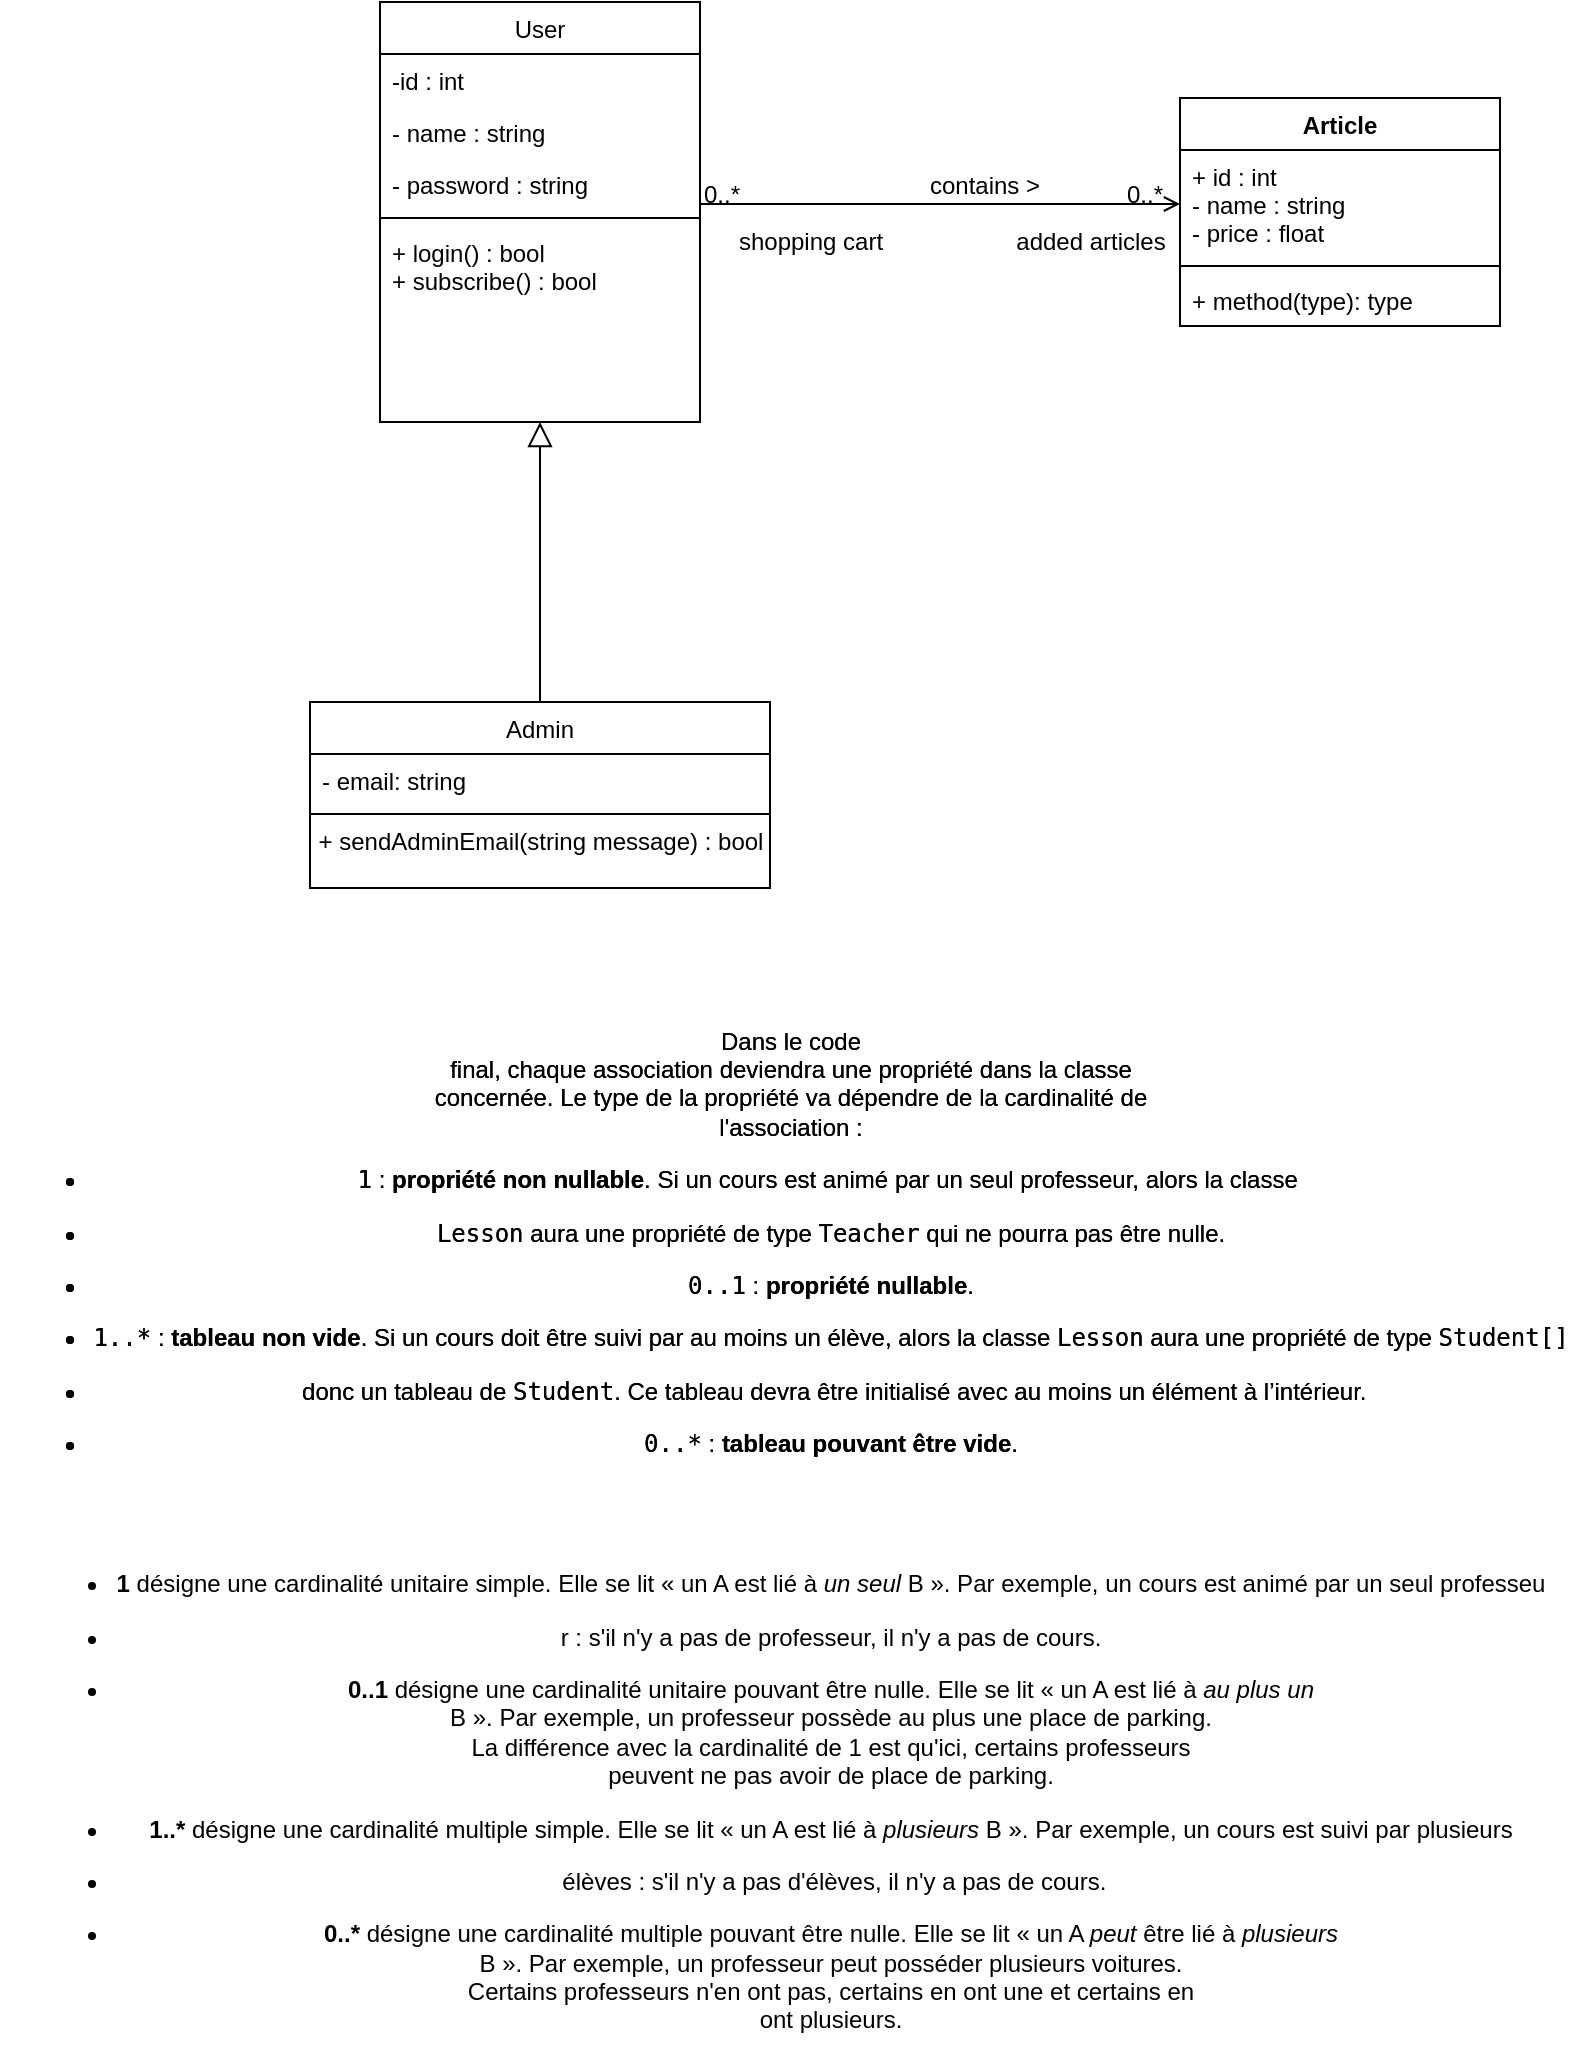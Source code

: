 <mxfile version="16.5.3" type="github">
  <diagram id="C5RBs43oDa-KdzZeNtuy" name="Page-1">
    <mxGraphModel dx="1736" dy="1040" grid="1" gridSize="10" guides="1" tooltips="1" connect="1" arrows="1" fold="1" page="1" pageScale="1" pageWidth="827" pageHeight="1169" math="0" shadow="0">
      <root>
        <mxCell id="WIyWlLk6GJQsqaUBKTNV-0" />
        <mxCell id="WIyWlLk6GJQsqaUBKTNV-1" parent="WIyWlLk6GJQsqaUBKTNV-0" />
        <mxCell id="zkfFHV4jXpPFQw0GAbJ--0" value="User" style="swimlane;fontStyle=0;align=center;verticalAlign=top;childLayout=stackLayout;horizontal=1;startSize=26;horizontalStack=0;resizeParent=1;resizeLast=0;collapsible=1;marginBottom=0;rounded=0;shadow=0;strokeWidth=1;" parent="WIyWlLk6GJQsqaUBKTNV-1" vertex="1">
          <mxGeometry x="220" y="120" width="160" height="210" as="geometry">
            <mxRectangle x="230" y="140" width="160" height="26" as="alternateBounds" />
          </mxGeometry>
        </mxCell>
        <mxCell id="zkfFHV4jXpPFQw0GAbJ--1" value="-id : int" style="text;align=left;verticalAlign=top;spacingLeft=4;spacingRight=4;overflow=hidden;rotatable=0;points=[[0,0.5],[1,0.5]];portConstraint=eastwest;" parent="zkfFHV4jXpPFQw0GAbJ--0" vertex="1">
          <mxGeometry y="26" width="160" height="26" as="geometry" />
        </mxCell>
        <mxCell id="zkfFHV4jXpPFQw0GAbJ--2" value="- name : string" style="text;align=left;verticalAlign=top;spacingLeft=4;spacingRight=4;overflow=hidden;rotatable=0;points=[[0,0.5],[1,0.5]];portConstraint=eastwest;rounded=0;shadow=0;html=0;" parent="zkfFHV4jXpPFQw0GAbJ--0" vertex="1">
          <mxGeometry y="52" width="160" height="26" as="geometry" />
        </mxCell>
        <mxCell id="zkfFHV4jXpPFQw0GAbJ--3" value="- password : string" style="text;align=left;verticalAlign=top;spacingLeft=4;spacingRight=4;overflow=hidden;rotatable=0;points=[[0,0.5],[1,0.5]];portConstraint=eastwest;rounded=0;shadow=0;html=0;" parent="zkfFHV4jXpPFQw0GAbJ--0" vertex="1">
          <mxGeometry y="78" width="160" height="26" as="geometry" />
        </mxCell>
        <mxCell id="zkfFHV4jXpPFQw0GAbJ--4" value="" style="line;html=1;strokeWidth=1;align=left;verticalAlign=middle;spacingTop=-1;spacingLeft=3;spacingRight=3;rotatable=0;labelPosition=right;points=[];portConstraint=eastwest;" parent="zkfFHV4jXpPFQw0GAbJ--0" vertex="1">
          <mxGeometry y="104" width="160" height="8" as="geometry" />
        </mxCell>
        <mxCell id="zkfFHV4jXpPFQw0GAbJ--5" value="+ login() : bool&#xa;+ subscribe() : bool" style="text;align=left;verticalAlign=top;spacingLeft=4;spacingRight=4;overflow=hidden;rotatable=0;points=[[0,0.5],[1,0.5]];portConstraint=eastwest;" parent="zkfFHV4jXpPFQw0GAbJ--0" vertex="1">
          <mxGeometry y="112" width="160" height="68" as="geometry" />
        </mxCell>
        <mxCell id="zkfFHV4jXpPFQw0GAbJ--13" value="Admin" style="swimlane;fontStyle=0;align=center;verticalAlign=top;childLayout=stackLayout;horizontal=1;startSize=26;horizontalStack=0;resizeParent=1;resizeLast=0;collapsible=1;marginBottom=0;rounded=0;shadow=0;strokeWidth=1;" parent="WIyWlLk6GJQsqaUBKTNV-1" vertex="1">
          <mxGeometry x="185" y="470" width="230" height="93" as="geometry">
            <mxRectangle x="340" y="380" width="170" height="26" as="alternateBounds" />
          </mxGeometry>
        </mxCell>
        <mxCell id="zkfFHV4jXpPFQw0GAbJ--14" value="- email: string" style="text;align=left;verticalAlign=top;spacingLeft=4;spacingRight=4;overflow=hidden;rotatable=0;points=[[0,0.5],[1,0.5]];portConstraint=eastwest;" parent="zkfFHV4jXpPFQw0GAbJ--13" vertex="1">
          <mxGeometry y="26" width="230" height="26" as="geometry" />
        </mxCell>
        <mxCell id="zkfFHV4jXpPFQw0GAbJ--15" value="" style="line;html=1;strokeWidth=1;align=left;verticalAlign=middle;spacingTop=-1;spacingLeft=3;spacingRight=3;rotatable=0;labelPosition=right;points=[];portConstraint=eastwest;" parent="zkfFHV4jXpPFQw0GAbJ--13" vertex="1">
          <mxGeometry y="52" width="230" height="8" as="geometry" />
        </mxCell>
        <mxCell id="W38MIc2aJaiIH-HZcBpx-2" value="+ sendAdminEmail(string message) : bool" style="text;html=1;resizable=0;autosize=1;align=center;verticalAlign=middle;points=[];fillColor=none;strokeColor=none;rounded=0;" vertex="1" parent="zkfFHV4jXpPFQw0GAbJ--13">
          <mxGeometry y="60" width="230" height="20" as="geometry" />
        </mxCell>
        <mxCell id="zkfFHV4jXpPFQw0GAbJ--16" value="" style="endArrow=block;endSize=10;endFill=0;shadow=0;strokeWidth=1;rounded=0;edgeStyle=elbowEdgeStyle;elbow=vertical;" parent="WIyWlLk6GJQsqaUBKTNV-1" source="zkfFHV4jXpPFQw0GAbJ--13" target="zkfFHV4jXpPFQw0GAbJ--0" edge="1">
          <mxGeometry width="160" relative="1" as="geometry">
            <mxPoint x="210" y="373" as="sourcePoint" />
            <mxPoint x="310" y="271" as="targetPoint" />
          </mxGeometry>
        </mxCell>
        <mxCell id="zkfFHV4jXpPFQw0GAbJ--26" value="" style="endArrow=open;shadow=0;strokeWidth=1;rounded=0;endFill=1;edgeStyle=elbowEdgeStyle;elbow=vertical;entryX=0;entryY=0.5;entryDx=0;entryDy=0;" parent="WIyWlLk6GJQsqaUBKTNV-1" source="zkfFHV4jXpPFQw0GAbJ--0" target="W38MIc2aJaiIH-HZcBpx-5" edge="1">
          <mxGeometry x="0.5" y="41" relative="1" as="geometry">
            <mxPoint x="380" y="192" as="sourcePoint" />
            <mxPoint x="508" y="225" as="targetPoint" />
            <mxPoint x="-40" y="32" as="offset" />
          </mxGeometry>
        </mxCell>
        <mxCell id="zkfFHV4jXpPFQw0GAbJ--27" value="0..*" style="resizable=0;align=left;verticalAlign=bottom;labelBackgroundColor=none;fontSize=12;" parent="zkfFHV4jXpPFQw0GAbJ--26" connectable="0" vertex="1">
          <mxGeometry x="-1" relative="1" as="geometry">
            <mxPoint y="4" as="offset" />
          </mxGeometry>
        </mxCell>
        <mxCell id="zkfFHV4jXpPFQw0GAbJ--28" value="0..*" style="resizable=0;align=right;verticalAlign=bottom;labelBackgroundColor=none;fontSize=12;" parent="zkfFHV4jXpPFQw0GAbJ--26" connectable="0" vertex="1">
          <mxGeometry x="1" relative="1" as="geometry">
            <mxPoint x="-7" y="4" as="offset" />
          </mxGeometry>
        </mxCell>
        <mxCell id="zkfFHV4jXpPFQw0GAbJ--29" value="contains &amp;gt;" style="text;html=1;resizable=0;points=[];;align=center;verticalAlign=middle;labelBackgroundColor=none;rounded=0;shadow=0;strokeWidth=1;fontSize=12;" parent="zkfFHV4jXpPFQw0GAbJ--26" vertex="1" connectable="0">
          <mxGeometry x="0.5" y="49" relative="1" as="geometry">
            <mxPoint x="-38" y="40" as="offset" />
          </mxGeometry>
        </mxCell>
        <mxCell id="W38MIc2aJaiIH-HZcBpx-4" value="Article" style="swimlane;fontStyle=1;align=center;verticalAlign=top;childLayout=stackLayout;horizontal=1;startSize=26;horizontalStack=0;resizeParent=1;resizeParentMax=0;resizeLast=0;collapsible=1;marginBottom=0;" vertex="1" parent="WIyWlLk6GJQsqaUBKTNV-1">
          <mxGeometry x="620" y="168" width="160" height="114" as="geometry" />
        </mxCell>
        <mxCell id="W38MIc2aJaiIH-HZcBpx-5" value="+ id : int&#xa;- name : string&#xa;- price : float" style="text;strokeColor=none;fillColor=none;align=left;verticalAlign=top;spacingLeft=4;spacingRight=4;overflow=hidden;rotatable=0;points=[[0,0.5],[1,0.5]];portConstraint=eastwest;" vertex="1" parent="W38MIc2aJaiIH-HZcBpx-4">
          <mxGeometry y="26" width="160" height="54" as="geometry" />
        </mxCell>
        <mxCell id="W38MIc2aJaiIH-HZcBpx-6" value="" style="line;strokeWidth=1;fillColor=none;align=left;verticalAlign=middle;spacingTop=-1;spacingLeft=3;spacingRight=3;rotatable=0;labelPosition=right;points=[];portConstraint=eastwest;" vertex="1" parent="W38MIc2aJaiIH-HZcBpx-4">
          <mxGeometry y="80" width="160" height="8" as="geometry" />
        </mxCell>
        <mxCell id="W38MIc2aJaiIH-HZcBpx-7" value="+ method(type): type" style="text;strokeColor=none;fillColor=none;align=left;verticalAlign=top;spacingLeft=4;spacingRight=4;overflow=hidden;rotatable=0;points=[[0,0.5],[1,0.5]];portConstraint=eastwest;" vertex="1" parent="W38MIc2aJaiIH-HZcBpx-4">
          <mxGeometry y="88" width="160" height="26" as="geometry" />
        </mxCell>
        <mxCell id="W38MIc2aJaiIH-HZcBpx-9" value="shopping cart" style="text;html=1;resizable=0;autosize=1;align=center;verticalAlign=middle;points=[];fillColor=none;strokeColor=none;rounded=0;" vertex="1" parent="WIyWlLk6GJQsqaUBKTNV-1">
          <mxGeometry x="390" y="230" width="90" height="20" as="geometry" />
        </mxCell>
        <mxCell id="W38MIc2aJaiIH-HZcBpx-10" value="added articles" style="text;html=1;resizable=0;autosize=1;align=center;verticalAlign=middle;points=[];fillColor=none;strokeColor=none;rounded=0;" vertex="1" parent="WIyWlLk6GJQsqaUBKTNV-1">
          <mxGeometry x="530" y="230" width="90" height="20" as="geometry" />
        </mxCell>
        <mxCell id="W38MIc2aJaiIH-HZcBpx-12" value="&lt;div class=&quot;complement_co pBk_co&quot;&gt;&lt;div class=&quot;rBk &quot;&gt;&lt;p&gt;Dans le code &lt;br&gt;final, chaque association deviendra une propriété dans la classe &lt;br&gt;concernée. Le type de la propriété va dépendre de la cardinalité de &lt;br&gt;l&#39;association&amp;nbsp;:&lt;/p&gt;&lt;ul class=&quot;txt_il &quot;&gt;&lt;li class=&quot;txt_ili &quot;&gt;&lt;p&gt;&lt;code class=&quot;txt_code_is &quot;&gt;1&lt;/code&gt;&amp;nbsp;: &lt;strong class=&quot;txt_emp_is &quot;&gt;propriété non nullable&lt;/strong&gt;. Si un cours est animé par un seul professeur, alors la classe&amp;nbsp;&lt;/p&gt;&lt;/li&gt;&lt;li class=&quot;txt_ili &quot;&gt;&lt;p&gt;&lt;code class=&quot;txt_code_is &quot;&gt;Lesson&lt;/code&gt; aura une propriété de type &lt;code class=&quot;txt_code_is &quot;&gt;Teacher&lt;/code&gt; qui ne pourra pas être nulle.&lt;/p&gt;&lt;/li&gt;&lt;li class=&quot;txt_ili &quot;&gt;&lt;p&gt;&lt;code class=&quot;txt_code_is &quot;&gt;0..1&lt;/code&gt;&amp;nbsp;: &lt;strong class=&quot;txt_emp_is &quot;&gt;propriété nullable&lt;/strong&gt;.&lt;/p&gt;&lt;/li&gt;&lt;li class=&quot;txt_ili &quot;&gt;&lt;p&gt;&lt;code class=&quot;txt_code_is &quot;&gt;1..*&lt;/code&gt;&amp;nbsp;: &lt;strong class=&quot;txt_emp_is &quot;&gt;tableau non vide&lt;/strong&gt;. Si un cours doit être suivi par au moins un élève, alors la classe &lt;code class=&quot;txt_code_is &quot;&gt;Lesson&lt;/code&gt; aura une propriété de type &lt;code class=&quot;txt_code_is &quot;&gt;Student[]&lt;/code&gt;&lt;/p&gt;&lt;/li&gt;&lt;li class=&quot;txt_ili &quot;&gt;&lt;p&gt;&amp;nbsp;donc un tableau de &lt;code class=&quot;txt_code_is &quot;&gt;Student&lt;/code&gt;. Ce tableau devra être initialisé avec au moins un élément à l’intérieur.&lt;/p&gt;&lt;/li&gt;&lt;li class=&quot;txt_ili &quot;&gt;&lt;p&gt;&lt;code class=&quot;txt_code_is &quot;&gt;0..*&lt;/code&gt;&amp;nbsp;: &lt;strong class=&quot;txt_emp_is &quot;&gt;tableau pouvant être vide&lt;/strong&gt;.&lt;/p&gt;&lt;/li&gt;&lt;/ul&gt;&lt;/div&gt;&lt;/div&gt;" style="text;html=1;resizable=0;autosize=1;align=center;verticalAlign=middle;points=[];fillColor=none;strokeColor=none;rounded=0;" vertex="1" parent="WIyWlLk6GJQsqaUBKTNV-1">
          <mxGeometry x="30" y="620" width="790" height="240" as="geometry" />
        </mxCell>
        <mxCell id="W38MIc2aJaiIH-HZcBpx-15" value="&lt;ul class=&quot;txt_il &quot;&gt;&lt;li class=&quot;txt_ili &quot;&gt;&lt;p&gt;&lt;strong class=&quot;txt_emp_is &quot;&gt;1&lt;/strong&gt; désigne une cardinalité unitaire simple. Elle se lit «&amp;nbsp;un A est lié à &lt;i class=&quot;txt_spec_is &quot;&gt;un seul&lt;/i&gt; B&amp;nbsp;». Par exemple, un cours est animé par un seul professeu&lt;/p&gt;&lt;/li&gt;&lt;li class=&quot;txt_ili &quot;&gt;&lt;p&gt;r&amp;nbsp;: s&#39;il n&#39;y a pas de professeur, il n&#39;y a pas de cours.&lt;/p&gt;&lt;/li&gt;&lt;li class=&quot;txt_ili &quot;&gt;&lt;p&gt;&lt;strong class=&quot;txt_emp_is &quot;&gt;0..1&lt;/strong&gt; désigne une cardinalité unitaire pouvant être nulle. Elle se lit «&amp;nbsp;un A est lié à &lt;i class=&quot;txt_spec_is &quot;&gt;au plus un&lt;/i&gt;&lt;br&gt; B&amp;nbsp;». Par exemple, un professeur possède au plus une place de parking. &lt;br&gt;La différence avec la cardinalité de 1 est qu&#39;ici, certains professeurs &lt;br&gt;peuvent ne pas avoir de place de parking.&lt;/p&gt;&lt;/li&gt;&lt;li class=&quot;txt_ili &quot;&gt;&lt;p&gt;&lt;strong class=&quot;txt_emp_is &quot;&gt;1..*&lt;/strong&gt; désigne une cardinalité multiple simple. Elle se lit «&amp;nbsp;un A est lié à &lt;i class=&quot;txt_spec_is &quot;&gt;plusieurs&lt;/i&gt; B&amp;nbsp;». Par exemple, un cours est suivi par plusieurs&lt;/p&gt;&lt;/li&gt;&lt;li class=&quot;txt_ili &quot;&gt;&lt;p&gt;&amp;nbsp;élèves&amp;nbsp;: s&#39;il n&#39;y a pas d&#39;élèves, il n&#39;y a pas de cours.&lt;/p&gt;&lt;/li&gt;&lt;li class=&quot;txt_ili &quot;&gt;&lt;p&gt;&lt;strong class=&quot;txt_emp_is &quot;&gt;0..*&lt;/strong&gt; désigne une cardinalité multiple pouvant être nulle. Elle se lit «&amp;nbsp;un A &lt;i class=&quot;txt_spec_is &quot;&gt;peut&lt;/i&gt; être lié à &lt;i class=&quot;txt_spec_is &quot;&gt;plusieurs&lt;/i&gt;&lt;br&gt; B&amp;nbsp;». Par exemple, un professeur peut posséder plusieurs voitures. &lt;br&gt;Certains professeurs n&#39;en ont pas, certains en ont une et certains en &lt;br&gt;ont plusieurs.&lt;/p&gt;&lt;/li&gt;&lt;/ul&gt;" style="text;html=1;resizable=0;autosize=1;align=center;verticalAlign=middle;points=[];fillColor=none;strokeColor=none;rounded=0;" vertex="1" parent="WIyWlLk6GJQsqaUBKTNV-1">
          <mxGeometry x="40" y="890" width="770" height="260" as="geometry" />
        </mxCell>
        <mxCell id="W38MIc2aJaiIH-HZcBpx-16" value="&lt;div class=&quot;complement_co pBk_co&quot;&gt;&lt;div class=&quot;rBk &quot;&gt;&lt;p&gt;Dans le code &lt;br&gt;final, chaque association deviendra une propriété dans la classe &lt;br&gt;concernée. Le type de la propriété va dépendre de la cardinalité de &lt;br&gt;l&#39;association&amp;nbsp;:&lt;/p&gt;&lt;ul class=&quot;txt_il &quot;&gt;&lt;li class=&quot;txt_ili &quot;&gt;&lt;p&gt;&lt;code class=&quot;txt_code_is &quot;&gt;1&lt;/code&gt;&amp;nbsp;: &lt;strong class=&quot;txt_emp_is &quot;&gt;propriété non nullable&lt;/strong&gt;. Si un cours est animé par un seul professeur, alors la classe&amp;nbsp;&lt;/p&gt;&lt;/li&gt;&lt;li class=&quot;txt_ili &quot;&gt;&lt;p&gt;&lt;code class=&quot;txt_code_is &quot;&gt;Lesson&lt;/code&gt; aura une propriété de type &lt;code class=&quot;txt_code_is &quot;&gt;Teacher&lt;/code&gt; qui ne pourra pas être nulle.&lt;/p&gt;&lt;/li&gt;&lt;li class=&quot;txt_ili &quot;&gt;&lt;p&gt;&lt;code class=&quot;txt_code_is &quot;&gt;0..1&lt;/code&gt;&amp;nbsp;: &lt;strong class=&quot;txt_emp_is &quot;&gt;propriété nullable&lt;/strong&gt;.&lt;/p&gt;&lt;/li&gt;&lt;li class=&quot;txt_ili &quot;&gt;&lt;p&gt;&lt;code class=&quot;txt_code_is &quot;&gt;1..*&lt;/code&gt;&amp;nbsp;: &lt;strong class=&quot;txt_emp_is &quot;&gt;tableau non vide&lt;/strong&gt;. Si un cours doit être suivi par au moins un élève, alors la classe &lt;code class=&quot;txt_code_is &quot;&gt;Lesson&lt;/code&gt; aura une propriété de type &lt;code class=&quot;txt_code_is &quot;&gt;Student[]&lt;/code&gt;&lt;/p&gt;&lt;/li&gt;&lt;li class=&quot;txt_ili &quot;&gt;&lt;p&gt;&amp;nbsp;donc un tableau de &lt;code class=&quot;txt_code_is &quot;&gt;Student&lt;/code&gt;. Ce tableau devra être initialisé avec au moins un élément à l’intérieur.&lt;/p&gt;&lt;/li&gt;&lt;li class=&quot;txt_ili &quot;&gt;&lt;p&gt;&lt;code class=&quot;txt_code_is &quot;&gt;0..*&lt;/code&gt;&amp;nbsp;: &lt;strong class=&quot;txt_emp_is &quot;&gt;tableau pouvant être vide&lt;/strong&gt;.&lt;/p&gt;&lt;/li&gt;&lt;/ul&gt;&lt;/div&gt;&lt;/div&gt;" style="text;html=1;resizable=0;autosize=1;align=center;verticalAlign=middle;points=[];fillColor=none;strokeColor=none;rounded=0;" vertex="1" parent="WIyWlLk6GJQsqaUBKTNV-1">
          <mxGeometry x="30" y="620" width="790" height="240" as="geometry" />
        </mxCell>
      </root>
    </mxGraphModel>
  </diagram>
</mxfile>
